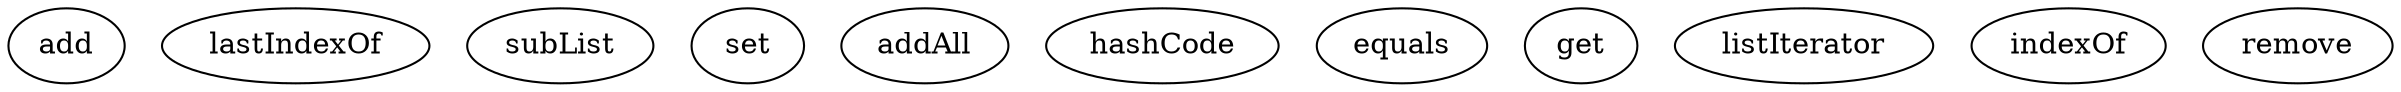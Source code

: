 digraph G {
add;
lastIndexOf;
subList;
set;
addAll;
hashCode;
equals;
get;
listIterator;
indexOf;
remove;
}